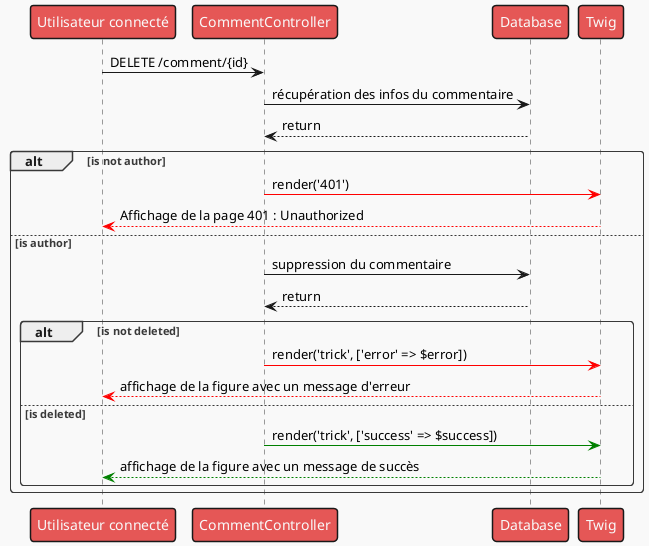 @startuml

!theme mars

Person as "Utilisateur connecté" -> CommentController : DELETE /comment/{id}

CommentController -> Database : récupération des infos du commentaire
Database --> CommentController : return
alt is not author
CommentController -[#red]> Twig : render('401')
Twig -[#red]-> Person : Affichage de la page 401 : Unauthorized
else is author
CommentController -> Database : suppression du commentaire
Database --> CommentController : return
    alt is not deleted
    CommentController -[#red]> Twig : render('trick', ['error' => $error])
    Twig -[#red]-> Person : affichage de la figure avec un message d'erreur
    else is deleted
    CommentController -[#green]> Twig : render('trick', ['success' => $success])
    Twig -[#green]-> Person : affichage de la figure avec un message de succès
    end
end
@enduml